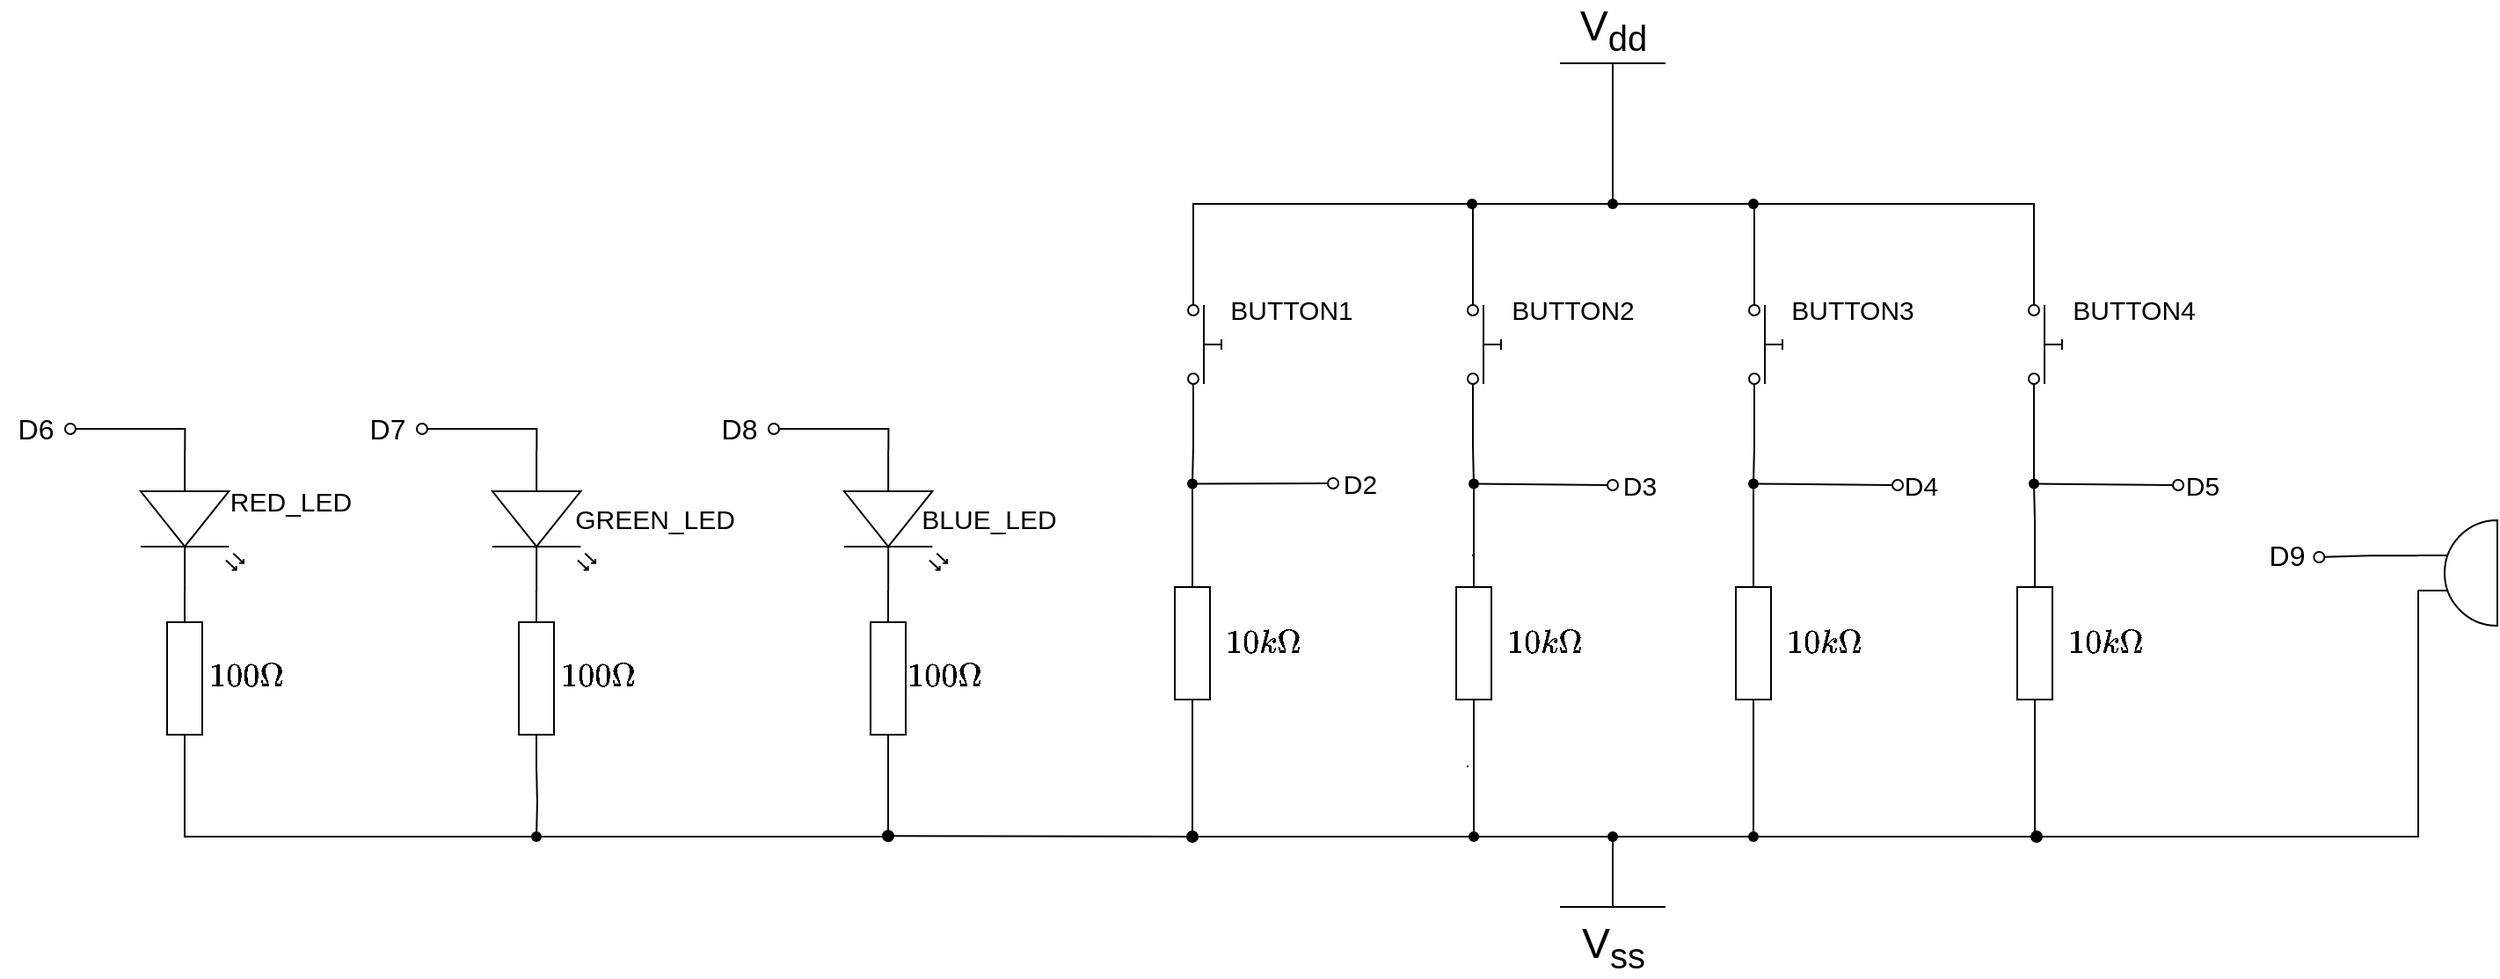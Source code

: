 <mxfile version="19.0.3" type="device"><diagram id="E50Qv2RoBjYNdOk_h6pP" name="Task4-1-pwm"><mxGraphModel dx="612" dy="476" grid="1" gridSize="10" guides="1" tooltips="1" connect="1" arrows="1" fold="1" page="1" pageScale="1" pageWidth="827" pageHeight="1169" math="1" shadow="0"><root><mxCell id="0"/><mxCell id="1" parent="0"/><mxCell id="KFOB8mV1cHPeQNcWp9Lw-38" style="edgeStyle=orthogonalEdgeStyle;rounded=0;orthogonalLoop=1;jettySize=auto;html=1;exitX=1;exitY=0.335;exitDx=0;exitDy=0;exitPerimeter=0;entryX=0.967;entryY=0.55;entryDx=0;entryDy=0;entryPerimeter=0;fontSize=21;endArrow=oval;endFill=0;" parent="1" source="KFOB8mV1cHPeQNcWp9Lw-29" target="KFOB8mV1cHPeQNcWp9Lw-32" edge="1"><mxGeometry relative="1" as="geometry"/></mxCell><mxCell id="QGoAnfGbhqojI-jMfcNd-92" style="edgeStyle=orthogonalEdgeStyle;rounded=0;orthogonalLoop=1;jettySize=auto;html=1;exitX=1;exitY=0.665;exitDx=0;exitDy=0;exitPerimeter=0;endArrow=oval;endFill=1;" edge="1" parent="1" source="KFOB8mV1cHPeQNcWp9Lw-29"><mxGeometry relative="1" as="geometry"><mxPoint x="1480" y="560" as="targetPoint"/><Array as="points"><mxPoint x="1697" y="560"/></Array></mxGeometry></mxCell><mxCell id="KFOB8mV1cHPeQNcWp9Lw-29" value="" style="pointerEvents=1;verticalLabelPosition=bottom;shadow=0;dashed=0;align=center;html=1;verticalAlign=top;shape=mxgraph.electrical.electro-mechanical.buzzer;flipH=1;" parent="1" vertex="1"><mxGeometry x="1697" y="380" width="45" height="60" as="geometry"/></mxCell><mxCell id="KFOB8mV1cHPeQNcWp9Lw-32" value="D9" style="text;html=1;align=center;verticalAlign=middle;resizable=0;points=[];autosize=1;strokeColor=none;fillColor=none;fontSize=16;" parent="1" vertex="1"><mxGeometry x="1602" y="390" width="40" height="20" as="geometry"/></mxCell><mxCell id="QGoAnfGbhqojI-jMfcNd-2" style="edgeStyle=orthogonalEdgeStyle;rounded=0;orthogonalLoop=1;jettySize=auto;html=1;exitX=1;exitY=0.57;exitDx=0;exitDy=0;exitPerimeter=0;entryX=0;entryY=0.5;entryDx=0;entryDy=0;entryPerimeter=0;endArrow=none;endFill=0;" edge="1" parent="1" source="QGoAnfGbhqojI-jMfcNd-4" target="QGoAnfGbhqojI-jMfcNd-6"><mxGeometry relative="1" as="geometry"/></mxCell><mxCell id="QGoAnfGbhqojI-jMfcNd-3" style="edgeStyle=orthogonalEdgeStyle;rounded=0;orthogonalLoop=1;jettySize=auto;html=1;exitX=0;exitY=0.57;exitDx=0;exitDy=0;exitPerimeter=0;entryX=1;entryY=0.5;entryDx=0;entryDy=0;entryPerimeter=0;fontSize=21;endArrow=oval;endFill=0;" edge="1" parent="1" source="QGoAnfGbhqojI-jMfcNd-4" target="QGoAnfGbhqojI-jMfcNd-7"><mxGeometry relative="1" as="geometry"><Array as="points"><mxPoint x="427" y="328"/></Array></mxGeometry></mxCell><mxCell id="QGoAnfGbhqojI-jMfcNd-4" value="" style="verticalLabelPosition=bottom;shadow=0;dashed=0;align=center;html=1;verticalAlign=top;shape=mxgraph.electrical.opto_electronics.led_2;pointerEvents=1;rotation=90;" vertex="1" parent="1"><mxGeometry x="392" y="350" width="78.5" height="58.5" as="geometry"/></mxCell><mxCell id="QGoAnfGbhqojI-jMfcNd-5" style="edgeStyle=orthogonalEdgeStyle;rounded=0;orthogonalLoop=1;jettySize=auto;html=1;exitX=1;exitY=0.5;exitDx=0;exitDy=0;exitPerimeter=0;endArrow=none;endFill=0;strokeWidth=1;" edge="1" parent="1" source="QGoAnfGbhqojI-jMfcNd-6"><mxGeometry relative="1" as="geometry"><Array as="points"><mxPoint x="427" y="560"/></Array><mxPoint x="627" y="560" as="targetPoint"/></mxGeometry></mxCell><mxCell id="QGoAnfGbhqojI-jMfcNd-6" value="" style="pointerEvents=1;verticalLabelPosition=bottom;shadow=0;dashed=0;align=center;html=1;verticalAlign=top;shape=mxgraph.electrical.resistors.resistor_1;rotation=90;" vertex="1" parent="1"><mxGeometry x="377" y="460" width="100" height="20" as="geometry"/></mxCell><mxCell id="QGoAnfGbhqojI-jMfcNd-7" value="D6" style="text;html=1;align=center;verticalAlign=middle;resizable=0;points=[];autosize=1;strokeColor=none;fillColor=none;fontSize=16;" vertex="1" parent="1"><mxGeometry x="322" y="318" width="40" height="20" as="geometry"/></mxCell><mxCell id="QGoAnfGbhqojI-jMfcNd-10" value="\(100\Omega\)" style="text;html=1;align=center;verticalAlign=middle;resizable=0;points=[];autosize=1;strokeColor=none;fillColor=none;fontSize=16;" vertex="1" parent="1"><mxGeometry x="402" y="459.25" width="120" height="20" as="geometry"/></mxCell><mxCell id="QGoAnfGbhqojI-jMfcNd-11" value="RED_LED" style="text;html=1;align=center;verticalAlign=middle;resizable=0;points=[];autosize=1;strokeColor=none;fillColor=none;fontSize=15;" vertex="1" parent="1"><mxGeometry x="447" y="359.25" width="80" height="20" as="geometry"/></mxCell><mxCell id="QGoAnfGbhqojI-jMfcNd-12" style="edgeStyle=orthogonalEdgeStyle;rounded=0;orthogonalLoop=1;jettySize=auto;html=1;exitX=1;exitY=0.57;exitDx=0;exitDy=0;exitPerimeter=0;entryX=0;entryY=0.5;entryDx=0;entryDy=0;entryPerimeter=0;endArrow=none;endFill=0;" edge="1" parent="1" source="QGoAnfGbhqojI-jMfcNd-14" target="QGoAnfGbhqojI-jMfcNd-16"><mxGeometry relative="1" as="geometry"/></mxCell><mxCell id="QGoAnfGbhqojI-jMfcNd-13" style="edgeStyle=orthogonalEdgeStyle;rounded=0;orthogonalLoop=1;jettySize=auto;html=1;exitX=0;exitY=0.57;exitDx=0;exitDy=0;exitPerimeter=0;entryX=1;entryY=0.5;entryDx=0;entryDy=0;entryPerimeter=0;fontSize=21;endArrow=oval;endFill=0;" edge="1" parent="1" source="QGoAnfGbhqojI-jMfcNd-14" target="QGoAnfGbhqojI-jMfcNd-17"><mxGeometry relative="1" as="geometry"><Array as="points"><mxPoint x="627" y="328"/></Array></mxGeometry></mxCell><mxCell id="QGoAnfGbhqojI-jMfcNd-14" value="" style="verticalLabelPosition=bottom;shadow=0;dashed=0;align=center;html=1;verticalAlign=top;shape=mxgraph.electrical.opto_electronics.led_2;pointerEvents=1;rotation=90;" vertex="1" parent="1"><mxGeometry x="592" y="350" width="78.5" height="58.5" as="geometry"/></mxCell><mxCell id="QGoAnfGbhqojI-jMfcNd-15" style="edgeStyle=orthogonalEdgeStyle;rounded=0;orthogonalLoop=1;jettySize=auto;html=1;exitX=1;exitY=0.5;exitDx=0;exitDy=0;exitPerimeter=0;endArrow=none;endFill=0;strokeWidth=1;" edge="1" parent="1"><mxGeometry relative="1" as="geometry"><mxPoint x="627" y="520" as="sourcePoint"/><mxPoint x="627" y="560" as="targetPoint"/></mxGeometry></mxCell><mxCell id="QGoAnfGbhqojI-jMfcNd-16" value="" style="pointerEvents=1;verticalLabelPosition=bottom;shadow=0;dashed=0;align=center;html=1;verticalAlign=top;shape=mxgraph.electrical.resistors.resistor_1;rotation=90;" vertex="1" parent="1"><mxGeometry x="577" y="460" width="100" height="20" as="geometry"/></mxCell><mxCell id="QGoAnfGbhqojI-jMfcNd-17" value="D7" style="text;html=1;align=center;verticalAlign=middle;resizable=0;points=[];autosize=1;strokeColor=none;fillColor=none;fontSize=16;" vertex="1" parent="1"><mxGeometry x="522" y="318" width="40" height="20" as="geometry"/></mxCell><mxCell id="QGoAnfGbhqojI-jMfcNd-18" value="\(100\Omega\)" style="text;html=1;align=center;verticalAlign=middle;resizable=0;points=[];autosize=1;strokeColor=none;fillColor=none;fontSize=16;" vertex="1" parent="1"><mxGeometry x="602" y="459.25" width="120" height="20" as="geometry"/></mxCell><mxCell id="QGoAnfGbhqojI-jMfcNd-19" value="GREEN_LED" style="text;html=1;align=center;verticalAlign=middle;resizable=0;points=[];autosize=1;strokeColor=none;fillColor=none;fontSize=15;" vertex="1" parent="1"><mxGeometry x="639" y="369.25" width="110" height="20" as="geometry"/></mxCell><mxCell id="QGoAnfGbhqojI-jMfcNd-20" style="edgeStyle=orthogonalEdgeStyle;rounded=0;orthogonalLoop=1;jettySize=auto;html=1;exitX=1;exitY=0.57;exitDx=0;exitDy=0;exitPerimeter=0;entryX=0;entryY=0.5;entryDx=0;entryDy=0;entryPerimeter=0;endArrow=none;endFill=0;" edge="1" parent="1" target="QGoAnfGbhqojI-jMfcNd-25"><mxGeometry relative="1" as="geometry"><mxPoint x="827.155" y="418.5" as="sourcePoint"/></mxGeometry></mxCell><mxCell id="QGoAnfGbhqojI-jMfcNd-21" style="edgeStyle=orthogonalEdgeStyle;rounded=0;orthogonalLoop=1;jettySize=auto;html=1;exitX=0;exitY=0.57;exitDx=0;exitDy=0;exitPerimeter=0;entryX=1;entryY=0.5;entryDx=0;entryDy=0;entryPerimeter=0;fontSize=21;endArrow=oval;endFill=0;" edge="1" parent="1" target="QGoAnfGbhqojI-jMfcNd-26"><mxGeometry relative="1" as="geometry"><Array as="points"><mxPoint x="827" y="328"/></Array><mxPoint x="827.155" y="340" as="sourcePoint"/></mxGeometry></mxCell><mxCell id="QGoAnfGbhqojI-jMfcNd-22" value="" style="verticalLabelPosition=bottom;shadow=0;dashed=0;align=center;html=1;verticalAlign=top;shape=mxgraph.electrical.opto_electronics.led_2;pointerEvents=1;rotation=90;" vertex="1" parent="1"><mxGeometry x="792" y="350" width="78.5" height="58.5" as="geometry"/></mxCell><mxCell id="QGoAnfGbhqojI-jMfcNd-23" style="edgeStyle=orthogonalEdgeStyle;rounded=0;orthogonalLoop=1;jettySize=auto;html=1;exitDx=0;exitDy=0;exitPerimeter=0;endArrow=none;endFill=0;startArrow=none;" edge="1" parent="1"><mxGeometry relative="1" as="geometry"><mxPoint x="827" y="560" as="targetPoint"/><mxPoint x="827" y="560" as="sourcePoint"/></mxGeometry></mxCell><mxCell id="QGoAnfGbhqojI-jMfcNd-24" style="edgeStyle=orthogonalEdgeStyle;rounded=0;orthogonalLoop=1;jettySize=auto;html=1;exitX=1;exitY=0.5;exitDx=0;exitDy=0;exitPerimeter=0;entryX=0.425;entryY=0.625;entryDx=0;entryDy=0;entryPerimeter=0;endArrow=none;endFill=0;strokeWidth=1;" edge="1" parent="1" source="QGoAnfGbhqojI-jMfcNd-25"><mxGeometry relative="1" as="geometry"><mxPoint x="827" y="560" as="targetPoint"/></mxGeometry></mxCell><mxCell id="QGoAnfGbhqojI-jMfcNd-25" value="" style="pointerEvents=1;verticalLabelPosition=bottom;shadow=0;dashed=0;align=center;html=1;verticalAlign=top;shape=mxgraph.electrical.resistors.resistor_1;rotation=90;" vertex="1" parent="1"><mxGeometry x="777" y="460" width="100" height="20" as="geometry"/></mxCell><mxCell id="QGoAnfGbhqojI-jMfcNd-26" value="D8" style="text;html=1;align=center;verticalAlign=middle;resizable=0;points=[];autosize=1;strokeColor=none;fillColor=none;fontSize=16;" vertex="1" parent="1"><mxGeometry x="722" y="318" width="40" height="20" as="geometry"/></mxCell><mxCell id="QGoAnfGbhqojI-jMfcNd-27" value="\(100\Omega\)" style="text;html=1;align=center;verticalAlign=middle;resizable=0;points=[];autosize=1;strokeColor=none;fillColor=none;fontSize=16;" vertex="1" parent="1"><mxGeometry x="799" y="459.25" width="120" height="20" as="geometry"/></mxCell><mxCell id="QGoAnfGbhqojI-jMfcNd-28" value="BLUE_LED" style="text;html=1;align=center;verticalAlign=middle;resizable=0;points=[];autosize=1;strokeColor=none;fillColor=none;fontSize=15;" vertex="1" parent="1"><mxGeometry x="839" y="369.25" width="90" height="20" as="geometry"/></mxCell><mxCell id="QGoAnfGbhqojI-jMfcNd-29" style="edgeStyle=orthogonalEdgeStyle;rounded=0;orthogonalLoop=1;jettySize=auto;html=1;exitX=0;exitY=0.5;exitDx=0;exitDy=0;exitPerimeter=0;endArrow=none;endFill=0;" edge="1" parent="1" source="QGoAnfGbhqojI-jMfcNd-31" target="QGoAnfGbhqojI-jMfcNd-53"><mxGeometry relative="1" as="geometry"/></mxCell><mxCell id="QGoAnfGbhqojI-jMfcNd-30" style="edgeStyle=orthogonalEdgeStyle;rounded=0;orthogonalLoop=1;jettySize=auto;html=1;exitX=1;exitY=0.5;exitDx=0;exitDy=0;exitPerimeter=0;entryX=0.603;entryY=0.446;entryDx=0;entryDy=0;entryPerimeter=0;endArrow=none;endFill=0;" edge="1" parent="1" source="QGoAnfGbhqojI-jMfcNd-31" target="QGoAnfGbhqojI-jMfcNd-63"><mxGeometry relative="1" as="geometry"/></mxCell><mxCell id="QGoAnfGbhqojI-jMfcNd-31" value="" style="pointerEvents=1;verticalLabelPosition=bottom;shadow=0;dashed=0;align=center;html=1;verticalAlign=top;shape=mxgraph.electrical.resistors.resistor_1;rotation=90;" vertex="1" parent="1"><mxGeometry x="1269" y="440" width="100" height="20" as="geometry"/></mxCell><mxCell id="QGoAnfGbhqojI-jMfcNd-32" style="edgeStyle=orthogonalEdgeStyle;rounded=0;orthogonalLoop=1;jettySize=auto;html=1;exitX=0;exitY=0.5;exitDx=0;exitDy=0;exitPerimeter=0;entryX=0.475;entryY=0.6;entryDx=0;entryDy=0;entryPerimeter=0;endArrow=none;endFill=0;strokeWidth=1;" edge="1" parent="1" source="QGoAnfGbhqojI-jMfcNd-35"><mxGeometry relative="1" as="geometry"><mxPoint x="1159" y="400" as="targetPoint"/></mxGeometry></mxCell><mxCell id="QGoAnfGbhqojI-jMfcNd-33" style="edgeStyle=orthogonalEdgeStyle;rounded=0;orthogonalLoop=1;jettySize=auto;html=1;endArrow=none;endFill=0;" edge="1" parent="1" source="QGoAnfGbhqojI-jMfcNd-35" target="QGoAnfGbhqojI-jMfcNd-79"><mxGeometry relative="1" as="geometry"/></mxCell><mxCell id="QGoAnfGbhqojI-jMfcNd-34" style="edgeStyle=orthogonalEdgeStyle;rounded=0;orthogonalLoop=1;jettySize=auto;html=1;exitX=1;exitY=0.5;exitDx=0;exitDy=0;exitPerimeter=0;endArrow=none;endFill=0;" edge="1" parent="1" source="QGoAnfGbhqojI-jMfcNd-35" target="QGoAnfGbhqojI-jMfcNd-89"><mxGeometry relative="1" as="geometry"/></mxCell><mxCell id="QGoAnfGbhqojI-jMfcNd-35" value="" style="pointerEvents=1;verticalLabelPosition=bottom;shadow=0;dashed=0;align=center;html=1;verticalAlign=top;shape=mxgraph.electrical.resistors.resistor_1;rotation=90;" vertex="1" parent="1"><mxGeometry x="1110" y="440" width="100" height="20" as="geometry"/></mxCell><mxCell id="QGoAnfGbhqojI-jMfcNd-36" style="edgeStyle=orthogonalEdgeStyle;rounded=0;orthogonalLoop=1;jettySize=auto;html=1;exitX=0;exitY=0.5;exitDx=0;exitDy=0;exitPerimeter=0;endArrow=none;endFill=0;" edge="1" parent="1" source="QGoAnfGbhqojI-jMfcNd-38" target="QGoAnfGbhqojI-jMfcNd-49"><mxGeometry relative="1" as="geometry"/></mxCell><mxCell id="QGoAnfGbhqojI-jMfcNd-37" style="edgeStyle=orthogonalEdgeStyle;rounded=0;orthogonalLoop=1;jettySize=auto;html=1;exitX=1;exitY=0.5;exitDx=0;exitDy=0;exitPerimeter=0;entryX=0.458;entryY=0.446;entryDx=0;entryDy=0;entryPerimeter=0;endArrow=none;endFill=0;" edge="1" parent="1" source="QGoAnfGbhqojI-jMfcNd-38" target="QGoAnfGbhqojI-jMfcNd-89"><mxGeometry relative="1" as="geometry"><Array as="points"><mxPoint x="1000" y="560"/></Array></mxGeometry></mxCell><mxCell id="QGoAnfGbhqojI-jMfcNd-38" value="" style="pointerEvents=1;verticalLabelPosition=bottom;shadow=0;dashed=0;align=center;html=1;verticalAlign=top;shape=mxgraph.electrical.resistors.resistor_1;rotation=90;" vertex="1" parent="1"><mxGeometry x="950" y="440" width="100" height="20" as="geometry"/></mxCell><mxCell id="QGoAnfGbhqojI-jMfcNd-39" style="edgeStyle=orthogonalEdgeStyle;rounded=0;orthogonalLoop=1;jettySize=auto;html=1;exitX=0.5;exitY=0;exitDx=0;exitDy=0;exitPerimeter=0;endArrow=none;endFill=0;strokeWidth=1;" edge="1" parent="1" source="QGoAnfGbhqojI-jMfcNd-40" target="QGoAnfGbhqojI-jMfcNd-88"><mxGeometry relative="1" as="geometry"/></mxCell><mxCell id="QGoAnfGbhqojI-jMfcNd-40" value="V&lt;sub&gt;dd&lt;/sub&gt;" style="verticalLabelPosition=top;verticalAlign=bottom;shape=mxgraph.electrical.signal_sources.vdd;shadow=0;dashed=0;align=center;strokeWidth=1;fontSize=24;html=1;flipV=1;" vertex="1" parent="1"><mxGeometry x="1209" y="120" width="60" height="40" as="geometry"/></mxCell><mxCell id="QGoAnfGbhqojI-jMfcNd-41" value="\(10k\Omega\)" style="text;html=1;align=center;verticalAlign=middle;resizable=0;points=[];autosize=1;strokeColor=none;fillColor=none;fontSize=16;" vertex="1" parent="1"><mxGeometry x="980" y="440" width="120" height="20" as="geometry"/></mxCell><mxCell id="QGoAnfGbhqojI-jMfcNd-42" value="\(10k\Omega\)" style="text;html=1;align=center;verticalAlign=middle;resizable=0;points=[];autosize=1;strokeColor=none;fillColor=none;fontSize=16;" vertex="1" parent="1"><mxGeometry x="1140" y="440" width="120" height="20" as="geometry"/></mxCell><mxCell id="QGoAnfGbhqojI-jMfcNd-43" value="\(10k\Omega\)" style="text;html=1;align=center;verticalAlign=middle;resizable=0;points=[];autosize=1;strokeColor=none;fillColor=none;fontSize=16;" vertex="1" parent="1"><mxGeometry x="1299" y="440" width="120" height="20" as="geometry"/></mxCell><mxCell id="QGoAnfGbhqojI-jMfcNd-44" value="D2" style="text;html=1;align=center;verticalAlign=middle;resizable=0;points=[];autosize=1;strokeColor=none;fillColor=none;fontSize=15;" vertex="1" parent="1"><mxGeometry x="1080" y="349.25" width="30" height="20" as="geometry"/></mxCell><mxCell id="QGoAnfGbhqojI-jMfcNd-45" value="D3" style="text;html=1;align=center;verticalAlign=middle;resizable=0;points=[];autosize=1;strokeColor=none;fillColor=none;fontSize=15;" vertex="1" parent="1"><mxGeometry x="1239" y="350" width="30" height="20" as="geometry"/></mxCell><mxCell id="QGoAnfGbhqojI-jMfcNd-46" value="D4" style="text;html=1;align=center;verticalAlign=middle;resizable=0;points=[];autosize=1;strokeColor=none;fillColor=none;fontSize=15;" vertex="1" parent="1"><mxGeometry x="1399" y="350" width="30" height="20" as="geometry"/></mxCell><mxCell id="QGoAnfGbhqojI-jMfcNd-47" value="" style="shape=waypoint;sketch=0;fillStyle=solid;size=6;pointerEvents=1;points=[];fillColor=none;resizable=0;rotatable=0;perimeter=centerPerimeter;snapToPoint=1;" vertex="1" parent="1"><mxGeometry x="607" y="540" width="40" height="40" as="geometry"/></mxCell><mxCell id="QGoAnfGbhqojI-jMfcNd-48" style="edgeStyle=orthogonalEdgeStyle;rounded=0;orthogonalLoop=1;jettySize=auto;html=1;endArrow=none;endFill=0;" edge="1" parent="1" source="QGoAnfGbhqojI-jMfcNd-49"><mxGeometry relative="1" as="geometry"><mxPoint x="1000" y="359.25" as="targetPoint"/></mxGeometry></mxCell><mxCell id="QGoAnfGbhqojI-jMfcNd-49" value="" style="shape=waypoint;sketch=0;fillStyle=solid;size=6;pointerEvents=1;points=[];fillColor=none;resizable=0;rotatable=0;perimeter=centerPerimeter;snapToPoint=1;" vertex="1" parent="1"><mxGeometry x="980" y="339.25" width="40" height="40" as="geometry"/></mxCell><mxCell id="QGoAnfGbhqojI-jMfcNd-50" value="" style="endArrow=none;html=1;rounded=0;strokeWidth=1;exitX=0.575;exitY=0.35;exitDx=0;exitDy=0;exitPerimeter=0;" edge="1" parent="1"><mxGeometry width="50" height="50" relative="1" as="geometry"><mxPoint x="827" y="560" as="sourcePoint"/><mxPoint x="627" y="560" as="targetPoint"/></mxGeometry></mxCell><mxCell id="QGoAnfGbhqojI-jMfcNd-51" value="" style="shape=waypoint;sketch=0;fillStyle=solid;size=6;pointerEvents=1;points=[];fillColor=none;resizable=0;rotatable=0;perimeter=centerPerimeter;snapToPoint=1;" vertex="1" parent="1"><mxGeometry x="1139" y="180" width="40" height="40" as="geometry"/></mxCell><mxCell id="QGoAnfGbhqojI-jMfcNd-52" value="" style="endArrow=oval;html=1;rounded=0;strokeWidth=1;entryX=0;entryY=0.488;entryDx=0;entryDy=0;entryPerimeter=0;endFill=0;" edge="1" parent="1" source="QGoAnfGbhqojI-jMfcNd-49" target="QGoAnfGbhqojI-jMfcNd-44"><mxGeometry width="50" height="50" relative="1" as="geometry"><mxPoint x="790" y="370" as="sourcePoint"/><mxPoint x="840" y="320" as="targetPoint"/></mxGeometry></mxCell><mxCell id="QGoAnfGbhqojI-jMfcNd-53" value="" style="shape=waypoint;sketch=0;fillStyle=solid;size=6;pointerEvents=1;points=[];fillColor=none;resizable=0;rotatable=0;perimeter=centerPerimeter;snapToPoint=1;" vertex="1" parent="1"><mxGeometry x="1299" y="339.25" width="40" height="40" as="geometry"/></mxCell><mxCell id="QGoAnfGbhqojI-jMfcNd-54" value="" style="endArrow=oval;html=1;rounded=0;strokeWidth=1;endFill=0;startArrow=none;" edge="1" parent="1" source="QGoAnfGbhqojI-jMfcNd-79"><mxGeometry width="50" height="50" relative="1" as="geometry"><mxPoint x="1159" y="359.25" as="sourcePoint"/><mxPoint x="1239" y="360" as="targetPoint"/></mxGeometry></mxCell><mxCell id="QGoAnfGbhqojI-jMfcNd-55" value="" style="endArrow=oval;html=1;rounded=0;strokeWidth=1;entryX=0.067;entryY=0.5;entryDx=0;entryDy=0;entryPerimeter=0;exitX=0.425;exitY=0.544;exitDx=0;exitDy=0;exitPerimeter=0;endFill=0;" edge="1" parent="1" source="QGoAnfGbhqojI-jMfcNd-53" target="QGoAnfGbhqojI-jMfcNd-46"><mxGeometry width="50" height="50" relative="1" as="geometry"><mxPoint x="1244" y="379.25" as="sourcePoint"/><mxPoint x="1394" y="379.25" as="targetPoint"/></mxGeometry></mxCell><mxCell id="QGoAnfGbhqojI-jMfcNd-56" style="edgeStyle=orthogonalEdgeStyle;rounded=0;orthogonalLoop=1;jettySize=auto;html=1;exitX=0;exitY=0.5;exitDx=0;exitDy=0;exitPerimeter=0;endArrow=none;endFill=0;" edge="1" parent="1" source="QGoAnfGbhqojI-jMfcNd-58" target="QGoAnfGbhqojI-jMfcNd-61"><mxGeometry relative="1" as="geometry"/></mxCell><mxCell id="QGoAnfGbhqojI-jMfcNd-57" style="edgeStyle=orthogonalEdgeStyle;rounded=0;orthogonalLoop=1;jettySize=auto;html=1;exitX=1;exitY=0.5;exitDx=0;exitDy=0;exitPerimeter=0;endArrow=none;endFill=0;" edge="1" parent="1" source="QGoAnfGbhqojI-jMfcNd-58" target="QGoAnfGbhqojI-jMfcNd-63"><mxGeometry relative="1" as="geometry"><Array as="points"><mxPoint x="1479" y="560"/></Array></mxGeometry></mxCell><mxCell id="QGoAnfGbhqojI-jMfcNd-58" value="" style="pointerEvents=1;verticalLabelPosition=bottom;shadow=0;dashed=0;align=center;html=1;verticalAlign=top;shape=mxgraph.electrical.resistors.resistor_1;rotation=90;" vertex="1" parent="1"><mxGeometry x="1429" y="440" width="100" height="20" as="geometry"/></mxCell><mxCell id="QGoAnfGbhqojI-jMfcNd-59" value="\(10k\Omega\)" style="text;html=1;align=center;verticalAlign=middle;resizable=0;points=[];autosize=1;strokeColor=none;fillColor=none;fontSize=16;" vertex="1" parent="1"><mxGeometry x="1458.5" y="440" width="120" height="20" as="geometry"/></mxCell><mxCell id="QGoAnfGbhqojI-jMfcNd-60" value="D5" style="text;html=1;align=center;verticalAlign=middle;resizable=0;points=[];autosize=1;strokeColor=none;fillColor=none;fontSize=15;" vertex="1" parent="1"><mxGeometry x="1558.5" y="350" width="30" height="20" as="geometry"/></mxCell><mxCell id="QGoAnfGbhqojI-jMfcNd-61" value="" style="shape=waypoint;sketch=0;fillStyle=solid;size=6;pointerEvents=1;points=[];fillColor=none;resizable=0;rotatable=0;perimeter=centerPerimeter;snapToPoint=1;" vertex="1" parent="1"><mxGeometry x="1458.5" y="339.25" width="40" height="40" as="geometry"/></mxCell><mxCell id="QGoAnfGbhqojI-jMfcNd-62" value="" style="endArrow=oval;html=1;rounded=0;strokeWidth=1;entryX=0.067;entryY=0.5;entryDx=0;entryDy=0;entryPerimeter=0;exitX=0.425;exitY=0.544;exitDx=0;exitDy=0;exitPerimeter=0;endFill=0;" edge="1" parent="1" source="QGoAnfGbhqojI-jMfcNd-61" target="QGoAnfGbhqojI-jMfcNd-60"><mxGeometry width="50" height="50" relative="1" as="geometry"><mxPoint x="1403.5" y="379.25" as="sourcePoint"/><mxPoint x="1553.5" y="379.25" as="targetPoint"/></mxGeometry></mxCell><mxCell id="QGoAnfGbhqojI-jMfcNd-63" value="" style="shape=waypoint;sketch=0;fillStyle=solid;size=6;pointerEvents=1;points=[];fillColor=none;resizable=0;rotatable=0;perimeter=centerPerimeter;snapToPoint=1;" vertex="1" parent="1"><mxGeometry x="1299" y="540" width="40" height="40" as="geometry"/></mxCell><mxCell id="QGoAnfGbhqojI-jMfcNd-64" value="" style="shape=waypoint;sketch=0;fillStyle=solid;size=6;pointerEvents=1;points=[];fillColor=none;resizable=0;rotatable=0;perimeter=centerPerimeter;snapToPoint=1;" vertex="1" parent="1"><mxGeometry x="1299" y="180" width="40" height="40" as="geometry"/></mxCell><mxCell id="QGoAnfGbhqojI-jMfcNd-65" value="BUTTON1" style="text;html=1;align=center;verticalAlign=middle;resizable=0;points=[];autosize=1;strokeColor=none;fillColor=none;fontSize=15;" vertex="1" parent="1"><mxGeometry x="1011" y="250" width="90" height="20" as="geometry"/></mxCell><mxCell id="QGoAnfGbhqojI-jMfcNd-66" value="BUTTON2" style="text;html=1;align=center;verticalAlign=middle;resizable=0;points=[];autosize=1;strokeColor=none;fillColor=none;fontSize=15;" vertex="1" parent="1"><mxGeometry x="1171" y="250" width="90" height="20" as="geometry"/></mxCell><mxCell id="QGoAnfGbhqojI-jMfcNd-67" style="edgeStyle=orthogonalEdgeStyle;rounded=0;orthogonalLoop=1;jettySize=auto;html=1;exitX=1;exitY=0.8;exitDx=0;exitDy=0;endArrow=none;endFill=0;" edge="1" parent="1" source="QGoAnfGbhqojI-jMfcNd-69" target="QGoAnfGbhqojI-jMfcNd-49"><mxGeometry relative="1" as="geometry"/></mxCell><mxCell id="QGoAnfGbhqojI-jMfcNd-68" style="edgeStyle=orthogonalEdgeStyle;rounded=0;orthogonalLoop=1;jettySize=auto;html=1;exitX=0;exitY=0.8;exitDx=0;exitDy=0;endArrow=none;endFill=0;" edge="1" parent="1" source="QGoAnfGbhqojI-jMfcNd-69" target="QGoAnfGbhqojI-jMfcNd-51"><mxGeometry relative="1" as="geometry"><Array as="points"><mxPoint x="1001" y="200"/></Array></mxGeometry></mxCell><mxCell id="QGoAnfGbhqojI-jMfcNd-69" value="" style="shape=mxgraph.electrical.electro-mechanical.pushbutton;aspect=fixed;elSwitchState=off;rotation=90;" vertex="1" parent="1"><mxGeometry x="969" y="270" width="75" height="20" as="geometry"/></mxCell><mxCell id="QGoAnfGbhqojI-jMfcNd-70" style="edgeStyle=orthogonalEdgeStyle;rounded=0;orthogonalLoop=1;jettySize=auto;html=1;exitX=1;exitY=0.8;exitDx=0;exitDy=0;endArrow=none;endFill=0;" edge="1" parent="1" source="QGoAnfGbhqojI-jMfcNd-72" target="QGoAnfGbhqojI-jMfcNd-79"><mxGeometry relative="1" as="geometry"/></mxCell><mxCell id="QGoAnfGbhqojI-jMfcNd-71" style="edgeStyle=orthogonalEdgeStyle;rounded=0;orthogonalLoop=1;jettySize=auto;html=1;exitX=0;exitY=0.8;exitDx=0;exitDy=0;endArrow=none;endFill=0;" edge="1" parent="1" source="QGoAnfGbhqojI-jMfcNd-72" target="QGoAnfGbhqojI-jMfcNd-88"><mxGeometry relative="1" as="geometry"><Array as="points"><mxPoint x="1160" y="200"/></Array></mxGeometry></mxCell><mxCell id="QGoAnfGbhqojI-jMfcNd-72" value="" style="shape=mxgraph.electrical.electro-mechanical.pushbutton;aspect=fixed;elSwitchState=off;rotation=90;" vertex="1" parent="1"><mxGeometry x="1128" y="270" width="75" height="20" as="geometry"/></mxCell><mxCell id="QGoAnfGbhqojI-jMfcNd-73" style="edgeStyle=orthogonalEdgeStyle;rounded=0;orthogonalLoop=1;jettySize=auto;html=1;exitX=1;exitY=0.8;exitDx=0;exitDy=0;endArrow=none;endFill=0;" edge="1" parent="1" source="QGoAnfGbhqojI-jMfcNd-75" target="QGoAnfGbhqojI-jMfcNd-53"><mxGeometry relative="1" as="geometry"/></mxCell><mxCell id="QGoAnfGbhqojI-jMfcNd-74" style="edgeStyle=orthogonalEdgeStyle;rounded=0;orthogonalLoop=1;jettySize=auto;html=1;exitX=0;exitY=0.8;exitDx=0;exitDy=0;endArrow=none;endFill=0;entryX=0.625;entryY=0.55;entryDx=0;entryDy=0;entryPerimeter=0;" edge="1" parent="1" source="QGoAnfGbhqojI-jMfcNd-75" target="QGoAnfGbhqojI-jMfcNd-88"><mxGeometry relative="1" as="geometry"><Array as="points"><mxPoint x="1320" y="200"/></Array></mxGeometry></mxCell><mxCell id="QGoAnfGbhqojI-jMfcNd-75" value="" style="shape=mxgraph.electrical.electro-mechanical.pushbutton;aspect=fixed;elSwitchState=off;rotation=90;" vertex="1" parent="1"><mxGeometry x="1288" y="270" width="75" height="20" as="geometry"/></mxCell><mxCell id="QGoAnfGbhqojI-jMfcNd-76" style="edgeStyle=orthogonalEdgeStyle;rounded=0;orthogonalLoop=1;jettySize=auto;html=1;exitX=1;exitY=0.8;exitDx=0;exitDy=0;endArrow=none;endFill=0;" edge="1" parent="1" source="QGoAnfGbhqojI-jMfcNd-78" target="QGoAnfGbhqojI-jMfcNd-61"><mxGeometry relative="1" as="geometry"/></mxCell><mxCell id="QGoAnfGbhqojI-jMfcNd-77" style="edgeStyle=orthogonalEdgeStyle;rounded=0;orthogonalLoop=1;jettySize=auto;html=1;exitX=0;exitY=0.8;exitDx=0;exitDy=0;endArrow=none;endFill=0;" edge="1" parent="1" source="QGoAnfGbhqojI-jMfcNd-78"><mxGeometry relative="1" as="geometry"><mxPoint x="1320" y="200" as="targetPoint"/><Array as="points"><mxPoint x="1479" y="200"/></Array></mxGeometry></mxCell><mxCell id="QGoAnfGbhqojI-jMfcNd-78" value="" style="shape=mxgraph.electrical.electro-mechanical.pushbutton;aspect=fixed;elSwitchState=off;rotation=90;" vertex="1" parent="1"><mxGeometry x="1447" y="270" width="75" height="20" as="geometry"/></mxCell><mxCell id="QGoAnfGbhqojI-jMfcNd-79" value="" style="shape=waypoint;sketch=0;fillStyle=solid;size=6;pointerEvents=1;points=[];fillColor=none;resizable=0;rotatable=0;perimeter=centerPerimeter;snapToPoint=1;" vertex="1" parent="1"><mxGeometry x="1140" y="339.25" width="40" height="40" as="geometry"/></mxCell><mxCell id="QGoAnfGbhqojI-jMfcNd-80" value="" style="endArrow=none;html=1;rounded=0;strokeWidth=1;endFill=0;" edge="1" parent="1" target="QGoAnfGbhqojI-jMfcNd-79"><mxGeometry width="50" height="50" relative="1" as="geometry"><mxPoint x="1159" y="359.25" as="sourcePoint"/><mxPoint x="1239" y="360" as="targetPoint"/></mxGeometry></mxCell><mxCell id="QGoAnfGbhqojI-jMfcNd-81" value="BUTTON3" style="text;html=1;align=center;verticalAlign=middle;resizable=0;points=[];autosize=1;strokeColor=none;fillColor=none;fontSize=15;" vertex="1" parent="1"><mxGeometry x="1330" y="250" width="90" height="20" as="geometry"/></mxCell><mxCell id="QGoAnfGbhqojI-jMfcNd-82" value="BUTTON4" style="text;html=1;align=center;verticalAlign=middle;resizable=0;points=[];autosize=1;strokeColor=none;fillColor=none;fontSize=15;" vertex="1" parent="1"><mxGeometry x="1489.5" y="250" width="90" height="20" as="geometry"/></mxCell><mxCell id="QGoAnfGbhqojI-jMfcNd-83" style="edgeStyle=orthogonalEdgeStyle;rounded=0;orthogonalLoop=1;jettySize=auto;html=1;exitX=0.5;exitY=1;exitDx=0;exitDy=0;exitPerimeter=0;entryX=0.55;entryY=1.05;entryDx=0;entryDy=0;entryPerimeter=0;endArrow=none;endFill=0;strokeWidth=1;" edge="1" parent="1" source="QGoAnfGbhqojI-jMfcNd-84" target="QGoAnfGbhqojI-jMfcNd-85"><mxGeometry relative="1" as="geometry"/></mxCell><mxCell id="QGoAnfGbhqojI-jMfcNd-84" value="V&lt;sub&gt;ss&lt;/sub&gt;" style="pointerEvents=1;verticalLabelPosition=bottom;shadow=0;dashed=0;align=center;html=1;verticalAlign=top;shape=mxgraph.electrical.signal_sources.vss2;fontSize=24;flipV=1;" vertex="1" parent="1"><mxGeometry x="1209" y="560" width="60" height="40" as="geometry"/></mxCell><mxCell id="QGoAnfGbhqojI-jMfcNd-85" value="" style="shape=waypoint;sketch=0;fillStyle=solid;size=6;pointerEvents=1;points=[];fillColor=none;resizable=0;rotatable=0;perimeter=centerPerimeter;snapToPoint=1;" vertex="1" parent="1"><mxGeometry x="1219" y="540" width="40" height="40" as="geometry"/></mxCell><mxCell id="QGoAnfGbhqojI-jMfcNd-86" value="" style="endArrow=none;html=1;rounded=0;strokeWidth=1;entryX=1.15;entryY=0.2;entryDx=0;entryDy=0;entryPerimeter=0;startArrow=none;" edge="1" parent="1" source="QGoAnfGbhqojI-jMfcNd-89"><mxGeometry width="50" height="50" relative="1" as="geometry"><mxPoint x="1159" y="560" as="sourcePoint"/><mxPoint x="1239" y="560" as="targetPoint"/></mxGeometry></mxCell><mxCell id="QGoAnfGbhqojI-jMfcNd-87" value="" style="endArrow=none;html=1;rounded=0;strokeWidth=1;" edge="1" parent="1" source="QGoAnfGbhqojI-jMfcNd-85" target="QGoAnfGbhqojI-jMfcNd-63"><mxGeometry width="50" height="50" relative="1" as="geometry"><mxPoint x="1270" y="600" as="sourcePoint"/><mxPoint x="1320" y="550" as="targetPoint"/></mxGeometry></mxCell><mxCell id="QGoAnfGbhqojI-jMfcNd-88" value="" style="shape=waypoint;sketch=0;fillStyle=solid;size=6;pointerEvents=1;points=[];fillColor=none;resizable=0;rotatable=0;perimeter=centerPerimeter;snapToPoint=1;" vertex="1" parent="1"><mxGeometry x="1219" y="180" width="40" height="40" as="geometry"/></mxCell><mxCell id="QGoAnfGbhqojI-jMfcNd-89" value="" style="shape=waypoint;sketch=0;fillStyle=solid;size=6;pointerEvents=1;points=[];fillColor=none;resizable=0;rotatable=0;perimeter=centerPerimeter;snapToPoint=1;" vertex="1" parent="1"><mxGeometry x="1140" y="540" width="40" height="40" as="geometry"/></mxCell><mxCell id="QGoAnfGbhqojI-jMfcNd-90" value="" style="endArrow=none;html=1;rounded=0;strokeWidth=1;entryDx=0;entryDy=0;entryPerimeter=0;" edge="1" parent="1"><mxGeometry width="50" height="50" relative="1" as="geometry"><mxPoint x="1156" y="520" as="sourcePoint"/><mxPoint x="1157" y="520" as="targetPoint"/></mxGeometry></mxCell><mxCell id="QGoAnfGbhqojI-jMfcNd-93" value="" style="endArrow=oval;html=1;rounded=0;startArrow=oval;startFill=1;endFill=1;" edge="1" parent="1"><mxGeometry width="50" height="50" relative="1" as="geometry"><mxPoint x="827" y="559.6" as="sourcePoint"/><mxPoint x="1000" y="560" as="targetPoint"/></mxGeometry></mxCell></root></mxGraphModel></diagram></mxfile>